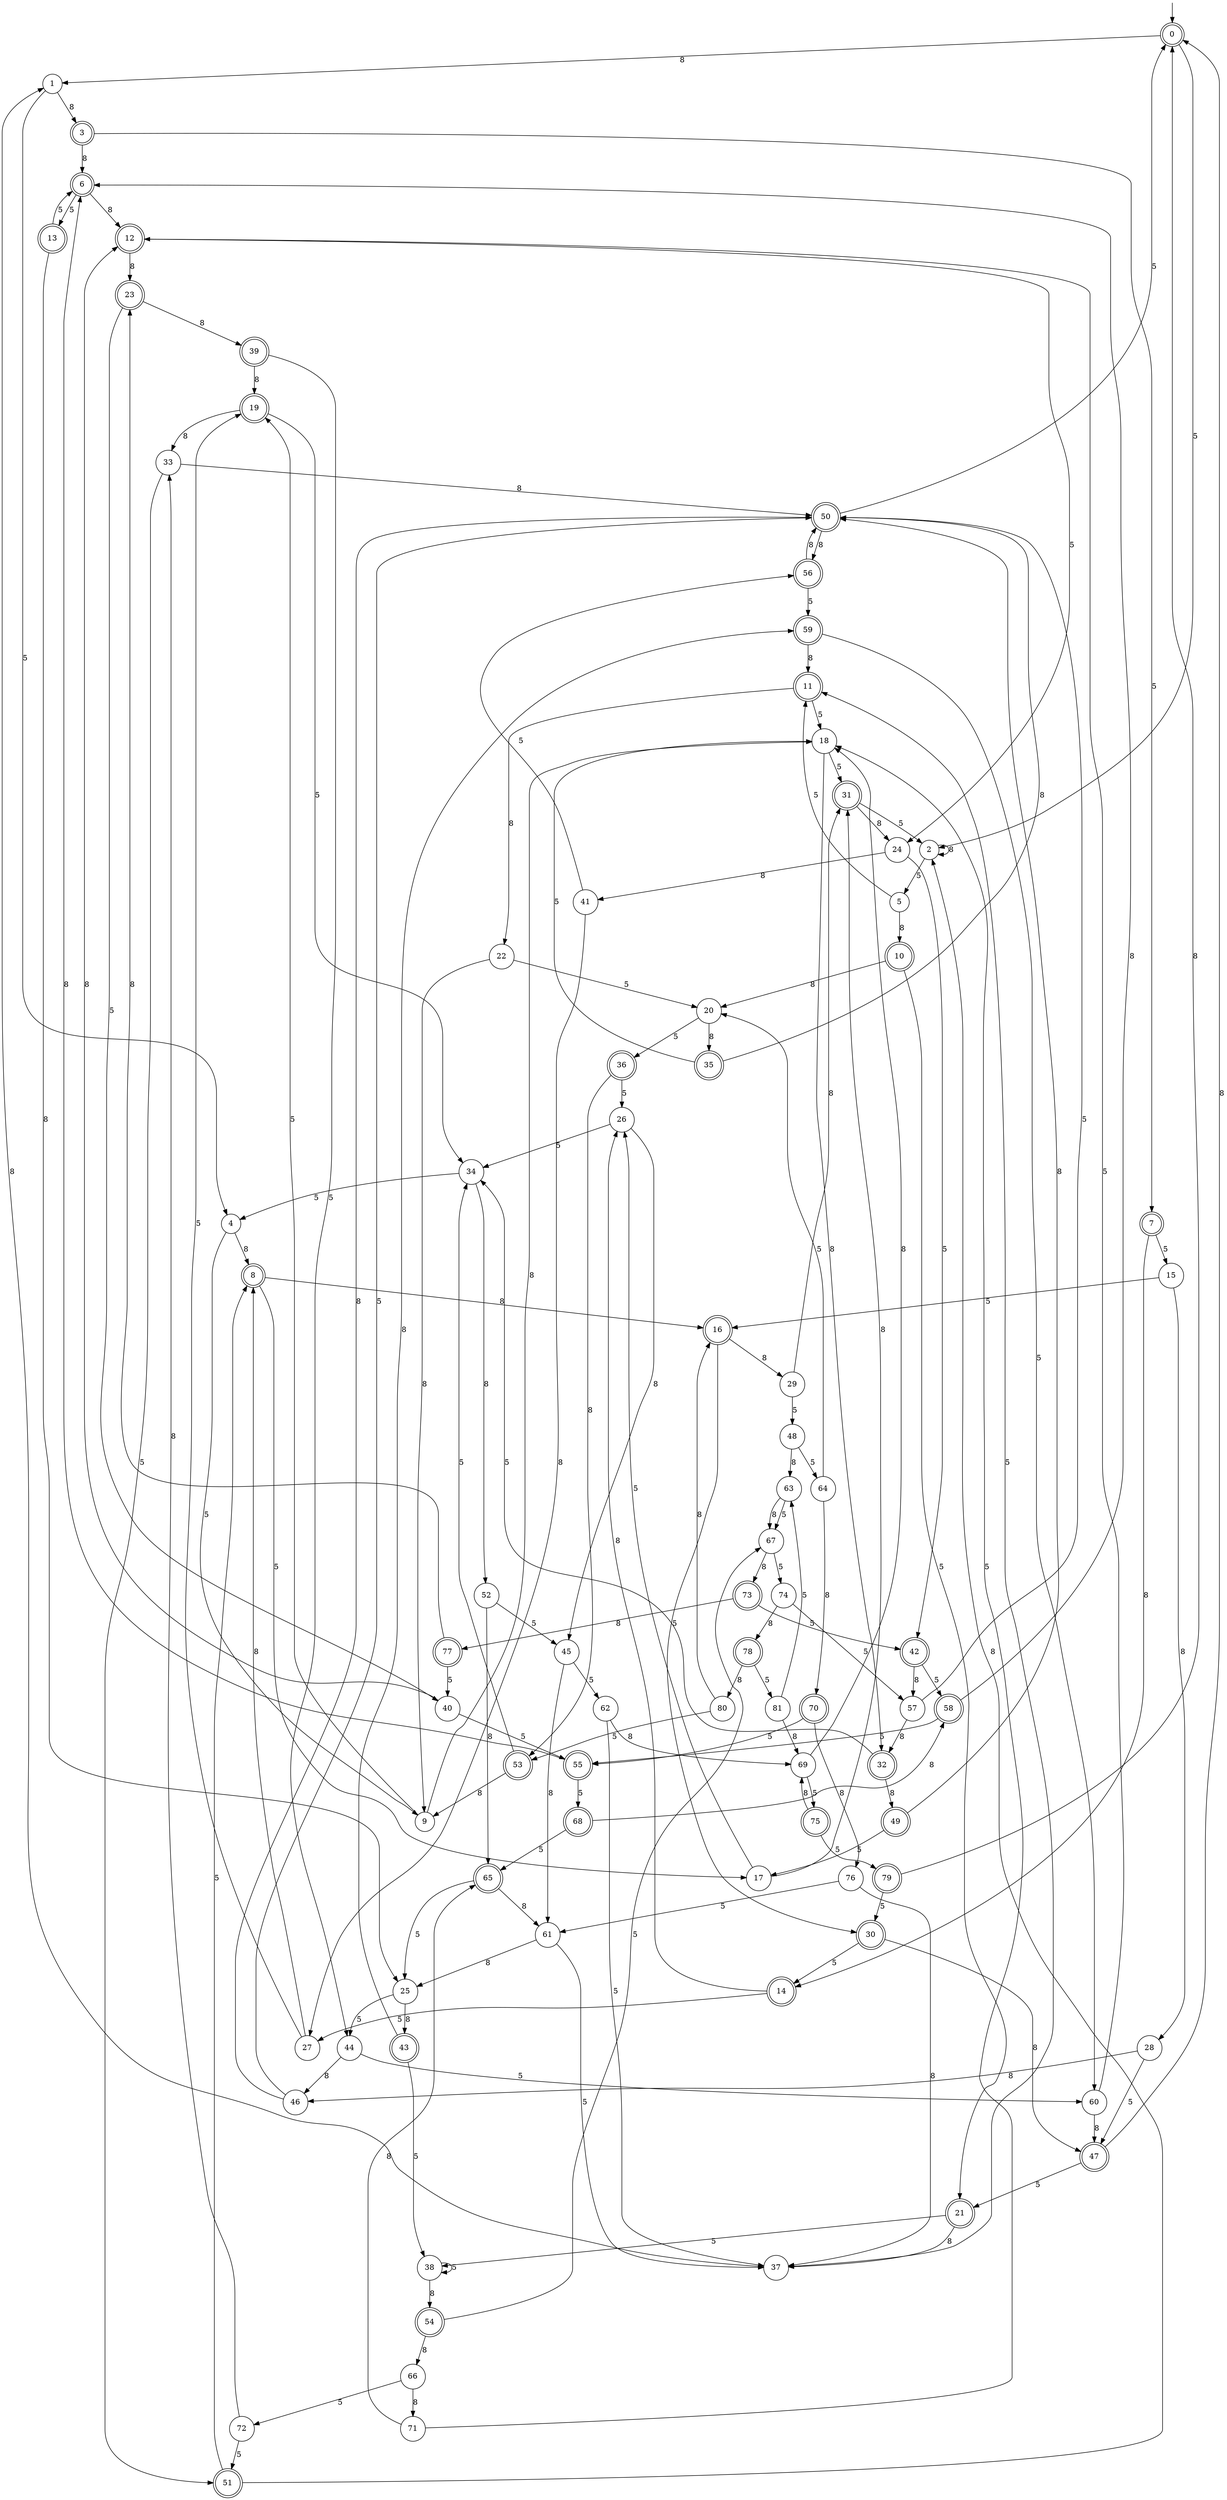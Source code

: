 digraph g {

	s0 [shape="doublecircle" label="0"];
	s1 [shape="circle" label="1"];
	s2 [shape="circle" label="2"];
	s3 [shape="doublecircle" label="3"];
	s4 [shape="circle" label="4"];
	s5 [shape="circle" label="5"];
	s6 [shape="doublecircle" label="6"];
	s7 [shape="doublecircle" label="7"];
	s8 [shape="doublecircle" label="8"];
	s9 [shape="circle" label="9"];
	s10 [shape="doublecircle" label="10"];
	s11 [shape="doublecircle" label="11"];
	s12 [shape="doublecircle" label="12"];
	s13 [shape="doublecircle" label="13"];
	s14 [shape="doublecircle" label="14"];
	s15 [shape="circle" label="15"];
	s16 [shape="doublecircle" label="16"];
	s17 [shape="circle" label="17"];
	s18 [shape="circle" label="18"];
	s19 [shape="doublecircle" label="19"];
	s20 [shape="circle" label="20"];
	s21 [shape="doublecircle" label="21"];
	s22 [shape="circle" label="22"];
	s23 [shape="doublecircle" label="23"];
	s24 [shape="circle" label="24"];
	s25 [shape="circle" label="25"];
	s26 [shape="circle" label="26"];
	s27 [shape="circle" label="27"];
	s28 [shape="circle" label="28"];
	s29 [shape="circle" label="29"];
	s30 [shape="doublecircle" label="30"];
	s31 [shape="doublecircle" label="31"];
	s32 [shape="doublecircle" label="32"];
	s33 [shape="circle" label="33"];
	s34 [shape="circle" label="34"];
	s35 [shape="doublecircle" label="35"];
	s36 [shape="doublecircle" label="36"];
	s37 [shape="circle" label="37"];
	s38 [shape="circle" label="38"];
	s39 [shape="doublecircle" label="39"];
	s40 [shape="circle" label="40"];
	s41 [shape="circle" label="41"];
	s42 [shape="doublecircle" label="42"];
	s43 [shape="doublecircle" label="43"];
	s44 [shape="circle" label="44"];
	s45 [shape="circle" label="45"];
	s46 [shape="circle" label="46"];
	s47 [shape="doublecircle" label="47"];
	s48 [shape="circle" label="48"];
	s49 [shape="doublecircle" label="49"];
	s50 [shape="doublecircle" label="50"];
	s51 [shape="doublecircle" label="51"];
	s52 [shape="circle" label="52"];
	s53 [shape="doublecircle" label="53"];
	s54 [shape="doublecircle" label="54"];
	s55 [shape="doublecircle" label="55"];
	s56 [shape="doublecircle" label="56"];
	s57 [shape="circle" label="57"];
	s58 [shape="doublecircle" label="58"];
	s59 [shape="doublecircle" label="59"];
	s60 [shape="circle" label="60"];
	s61 [shape="circle" label="61"];
	s62 [shape="circle" label="62"];
	s63 [shape="circle" label="63"];
	s64 [shape="circle" label="64"];
	s65 [shape="doublecircle" label="65"];
	s66 [shape="circle" label="66"];
	s67 [shape="circle" label="67"];
	s68 [shape="doublecircle" label="68"];
	s69 [shape="circle" label="69"];
	s70 [shape="doublecircle" label="70"];
	s71 [shape="circle" label="71"];
	s72 [shape="circle" label="72"];
	s73 [shape="doublecircle" label="73"];
	s74 [shape="circle" label="74"];
	s75 [shape="doublecircle" label="75"];
	s76 [shape="circle" label="76"];
	s77 [shape="doublecircle" label="77"];
	s78 [shape="doublecircle" label="78"];
	s79 [shape="doublecircle" label="79"];
	s80 [shape="circle" label="80"];
	s81 [shape="circle" label="81"];
	s0 -> s1 [label="8"];
	s0 -> s2 [label="5"];
	s1 -> s3 [label="8"];
	s1 -> s4 [label="5"];
	s2 -> s2 [label="8"];
	s2 -> s5 [label="5"];
	s3 -> s6 [label="8"];
	s3 -> s7 [label="5"];
	s4 -> s8 [label="8"];
	s4 -> s9 [label="5"];
	s5 -> s10 [label="8"];
	s5 -> s11 [label="5"];
	s6 -> s12 [label="8"];
	s6 -> s13 [label="5"];
	s7 -> s14 [label="8"];
	s7 -> s15 [label="5"];
	s8 -> s16 [label="8"];
	s8 -> s17 [label="5"];
	s9 -> s18 [label="8"];
	s9 -> s19 [label="5"];
	s10 -> s20 [label="8"];
	s10 -> s21 [label="5"];
	s11 -> s22 [label="8"];
	s11 -> s18 [label="5"];
	s12 -> s23 [label="8"];
	s12 -> s24 [label="5"];
	s13 -> s25 [label="8"];
	s13 -> s6 [label="5"];
	s14 -> s26 [label="8"];
	s14 -> s27 [label="5"];
	s15 -> s28 [label="8"];
	s15 -> s16 [label="5"];
	s16 -> s29 [label="8"];
	s16 -> s30 [label="5"];
	s17 -> s31 [label="8"];
	s17 -> s26 [label="5"];
	s18 -> s32 [label="8"];
	s18 -> s31 [label="5"];
	s19 -> s33 [label="8"];
	s19 -> s34 [label="5"];
	s20 -> s35 [label="8"];
	s20 -> s36 [label="5"];
	s21 -> s37 [label="8"];
	s21 -> s38 [label="5"];
	s22 -> s9 [label="8"];
	s22 -> s20 [label="5"];
	s23 -> s39 [label="8"];
	s23 -> s40 [label="5"];
	s24 -> s41 [label="8"];
	s24 -> s42 [label="5"];
	s25 -> s43 [label="8"];
	s25 -> s44 [label="5"];
	s26 -> s45 [label="8"];
	s26 -> s34 [label="5"];
	s27 -> s8 [label="8"];
	s27 -> s19 [label="5"];
	s28 -> s46 [label="8"];
	s28 -> s47 [label="5"];
	s29 -> s31 [label="8"];
	s29 -> s48 [label="5"];
	s30 -> s47 [label="8"];
	s30 -> s14 [label="5"];
	s31 -> s24 [label="8"];
	s31 -> s2 [label="5"];
	s32 -> s49 [label="8"];
	s32 -> s34 [label="5"];
	s33 -> s50 [label="8"];
	s33 -> s51 [label="5"];
	s34 -> s52 [label="8"];
	s34 -> s4 [label="5"];
	s35 -> s50 [label="8"];
	s35 -> s18 [label="5"];
	s36 -> s53 [label="8"];
	s36 -> s26 [label="5"];
	s37 -> s1 [label="8"];
	s37 -> s11 [label="5"];
	s38 -> s54 [label="8"];
	s38 -> s38 [label="5"];
	s39 -> s19 [label="8"];
	s39 -> s44 [label="5"];
	s40 -> s12 [label="8"];
	s40 -> s55 [label="5"];
	s41 -> s27 [label="8"];
	s41 -> s56 [label="5"];
	s42 -> s57 [label="8"];
	s42 -> s58 [label="5"];
	s43 -> s59 [label="8"];
	s43 -> s38 [label="5"];
	s44 -> s46 [label="8"];
	s44 -> s60 [label="5"];
	s45 -> s61 [label="8"];
	s45 -> s62 [label="5"];
	s46 -> s50 [label="8"];
	s46 -> s50 [label="5"];
	s47 -> s0 [label="8"];
	s47 -> s21 [label="5"];
	s48 -> s63 [label="8"];
	s48 -> s64 [label="5"];
	s49 -> s50 [label="8"];
	s49 -> s17 [label="5"];
	s50 -> s56 [label="8"];
	s50 -> s0 [label="5"];
	s51 -> s2 [label="8"];
	s51 -> s8 [label="5"];
	s52 -> s65 [label="8"];
	s52 -> s45 [label="5"];
	s53 -> s9 [label="8"];
	s53 -> s34 [label="5"];
	s54 -> s66 [label="8"];
	s54 -> s67 [label="5"];
	s55 -> s6 [label="8"];
	s55 -> s68 [label="5"];
	s56 -> s50 [label="8"];
	s56 -> s59 [label="5"];
	s57 -> s32 [label="8"];
	s57 -> s50 [label="5"];
	s58 -> s6 [label="8"];
	s58 -> s55 [label="5"];
	s59 -> s11 [label="8"];
	s59 -> s60 [label="5"];
	s60 -> s47 [label="8"];
	s60 -> s12 [label="5"];
	s61 -> s25 [label="8"];
	s61 -> s37 [label="5"];
	s62 -> s69 [label="8"];
	s62 -> s37 [label="5"];
	s63 -> s67 [label="8"];
	s63 -> s67 [label="5"];
	s64 -> s70 [label="8"];
	s64 -> s20 [label="5"];
	s65 -> s61 [label="8"];
	s65 -> s25 [label="5"];
	s66 -> s71 [label="8"];
	s66 -> s72 [label="5"];
	s67 -> s73 [label="8"];
	s67 -> s74 [label="5"];
	s68 -> s58 [label="8"];
	s68 -> s65 [label="5"];
	s69 -> s18 [label="8"];
	s69 -> s75 [label="5"];
	s70 -> s76 [label="8"];
	s70 -> s55 [label="5"];
	s71 -> s65 [label="8"];
	s71 -> s18 [label="5"];
	s72 -> s33 [label="8"];
	s72 -> s51 [label="5"];
	s73 -> s77 [label="8"];
	s73 -> s42 [label="5"];
	s74 -> s78 [label="8"];
	s74 -> s57 [label="5"];
	s75 -> s69 [label="8"];
	s75 -> s79 [label="5"];
	s76 -> s37 [label="8"];
	s76 -> s61 [label="5"];
	s77 -> s23 [label="8"];
	s77 -> s40 [label="5"];
	s78 -> s80 [label="8"];
	s78 -> s81 [label="5"];
	s79 -> s0 [label="8"];
	s79 -> s30 [label="5"];
	s80 -> s16 [label="8"];
	s80 -> s53 [label="5"];
	s81 -> s69 [label="8"];
	s81 -> s63 [label="5"];

__start0 [label="" shape="none" width="0" height="0"];
__start0 -> s0;

}

